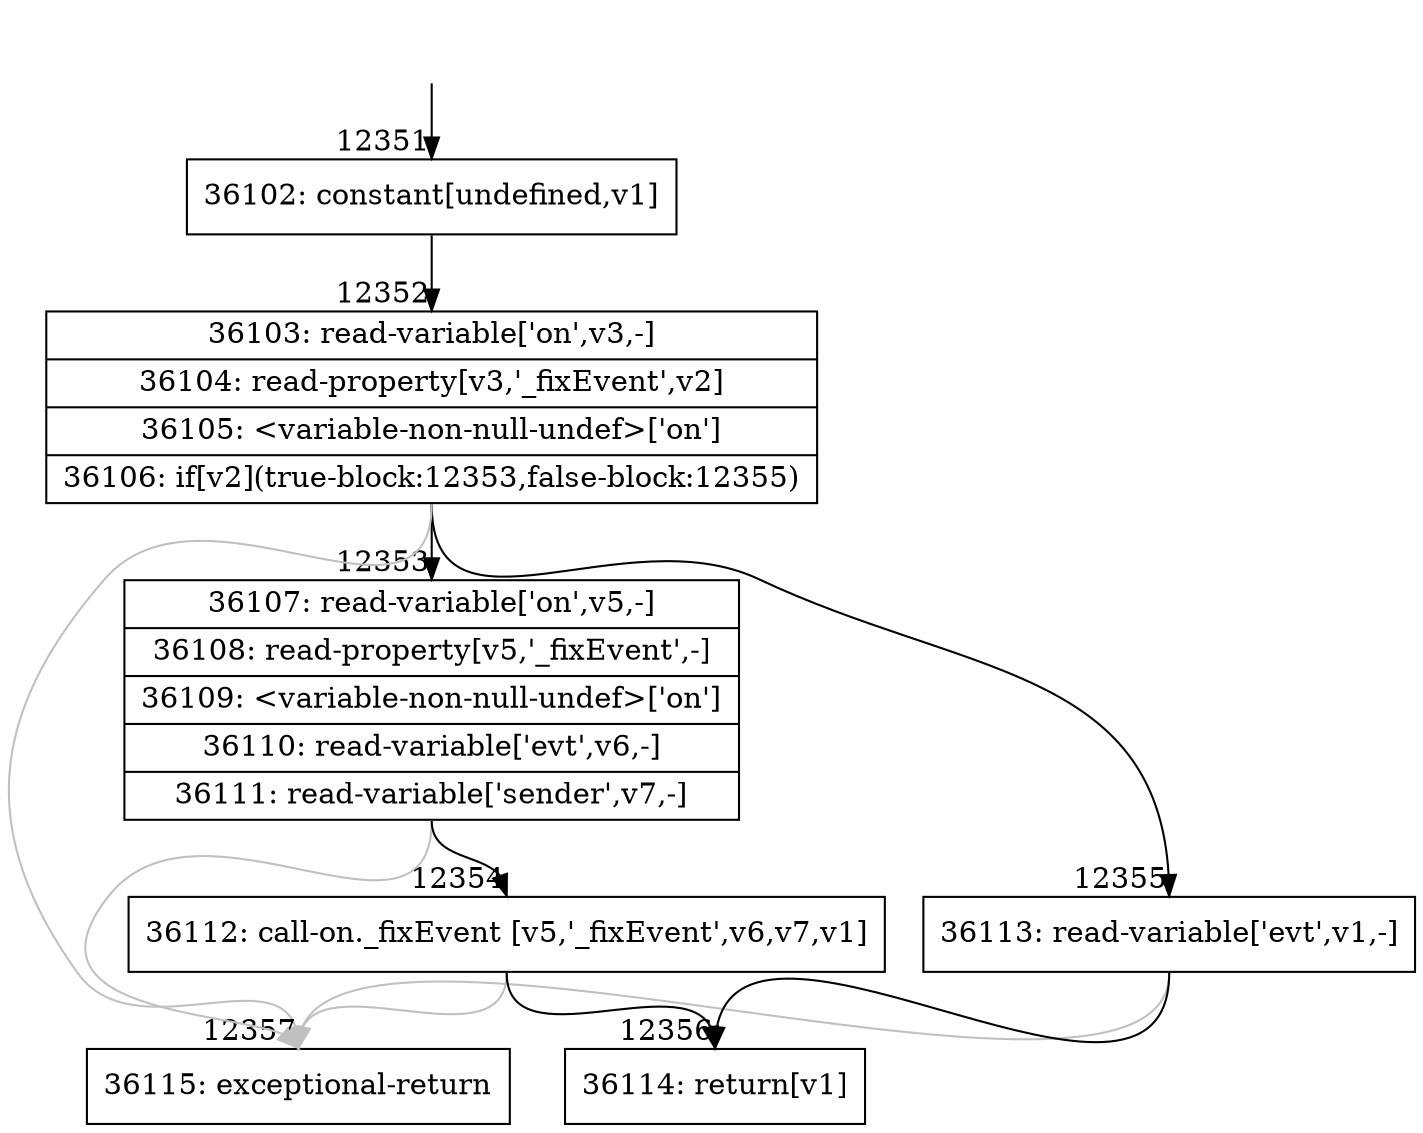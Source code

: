 digraph {
rankdir="TD"
BB_entry915[shape=none,label=""];
BB_entry915 -> BB12351 [tailport=s, headport=n, headlabel="    12351"]
BB12351 [shape=record label="{36102: constant[undefined,v1]}" ] 
BB12351 -> BB12352 [tailport=s, headport=n, headlabel="      12352"]
BB12352 [shape=record label="{36103: read-variable['on',v3,-]|36104: read-property[v3,'_fixEvent',v2]|36105: \<variable-non-null-undef\>['on']|36106: if[v2](true-block:12353,false-block:12355)}" ] 
BB12352 -> BB12353 [tailport=s, headport=n, headlabel="      12353"]
BB12352 -> BB12355 [tailport=s, headport=n, headlabel="      12355"]
BB12352 -> BB12357 [tailport=s, headport=n, color=gray, headlabel="      12357"]
BB12353 [shape=record label="{36107: read-variable['on',v5,-]|36108: read-property[v5,'_fixEvent',-]|36109: \<variable-non-null-undef\>['on']|36110: read-variable['evt',v6,-]|36111: read-variable['sender',v7,-]}" ] 
BB12353 -> BB12354 [tailport=s, headport=n, headlabel="      12354"]
BB12353 -> BB12357 [tailport=s, headport=n, color=gray]
BB12354 [shape=record label="{36112: call-on._fixEvent [v5,'_fixEvent',v6,v7,v1]}" ] 
BB12354 -> BB12356 [tailport=s, headport=n, headlabel="      12356"]
BB12354 -> BB12357 [tailport=s, headport=n, color=gray]
BB12355 [shape=record label="{36113: read-variable['evt',v1,-]}" ] 
BB12355 -> BB12356 [tailport=s, headport=n]
BB12355 -> BB12357 [tailport=s, headport=n, color=gray]
BB12356 [shape=record label="{36114: return[v1]}" ] 
BB12357 [shape=record label="{36115: exceptional-return}" ] 
//#$~ 17569
}
